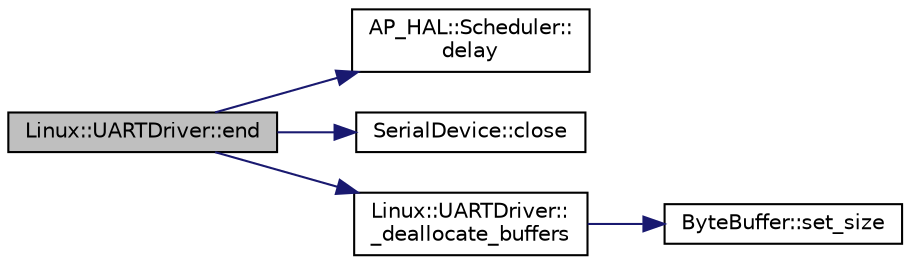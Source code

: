digraph "Linux::UARTDriver::end"
{
 // INTERACTIVE_SVG=YES
  edge [fontname="Helvetica",fontsize="10",labelfontname="Helvetica",labelfontsize="10"];
  node [fontname="Helvetica",fontsize="10",shape=record];
  rankdir="LR";
  Node1 [label="Linux::UARTDriver::end",height=0.2,width=0.4,color="black", fillcolor="grey75", style="filled", fontcolor="black"];
  Node1 -> Node2 [color="midnightblue",fontsize="10",style="solid",fontname="Helvetica"];
  Node2 [label="AP_HAL::Scheduler::\ldelay",height=0.2,width=0.4,color="black", fillcolor="white", style="filled",URL="$classAP__HAL_1_1Scheduler.html#ab3175e2e6223ccfe82f957e41cc12b26"];
  Node1 -> Node3 [color="midnightblue",fontsize="10",style="solid",fontname="Helvetica"];
  Node3 [label="SerialDevice::close",height=0.2,width=0.4,color="black", fillcolor="white", style="filled",URL="$classSerialDevice.html#a93d69b452e5db251aa5baf050ffbe4fa"];
  Node1 -> Node4 [color="midnightblue",fontsize="10",style="solid",fontname="Helvetica"];
  Node4 [label="Linux::UARTDriver::\l_deallocate_buffers",height=0.2,width=0.4,color="black", fillcolor="white", style="filled",URL="$classLinux_1_1UARTDriver.html#a03789406dd3795284c7a645121314e99"];
  Node4 -> Node5 [color="midnightblue",fontsize="10",style="solid",fontname="Helvetica"];
  Node5 [label="ByteBuffer::set_size",height=0.2,width=0.4,color="black", fillcolor="white", style="filled",URL="$classByteBuffer.html#a4279e626cb21779cc92f7cf63b9cb3f7"];
}
